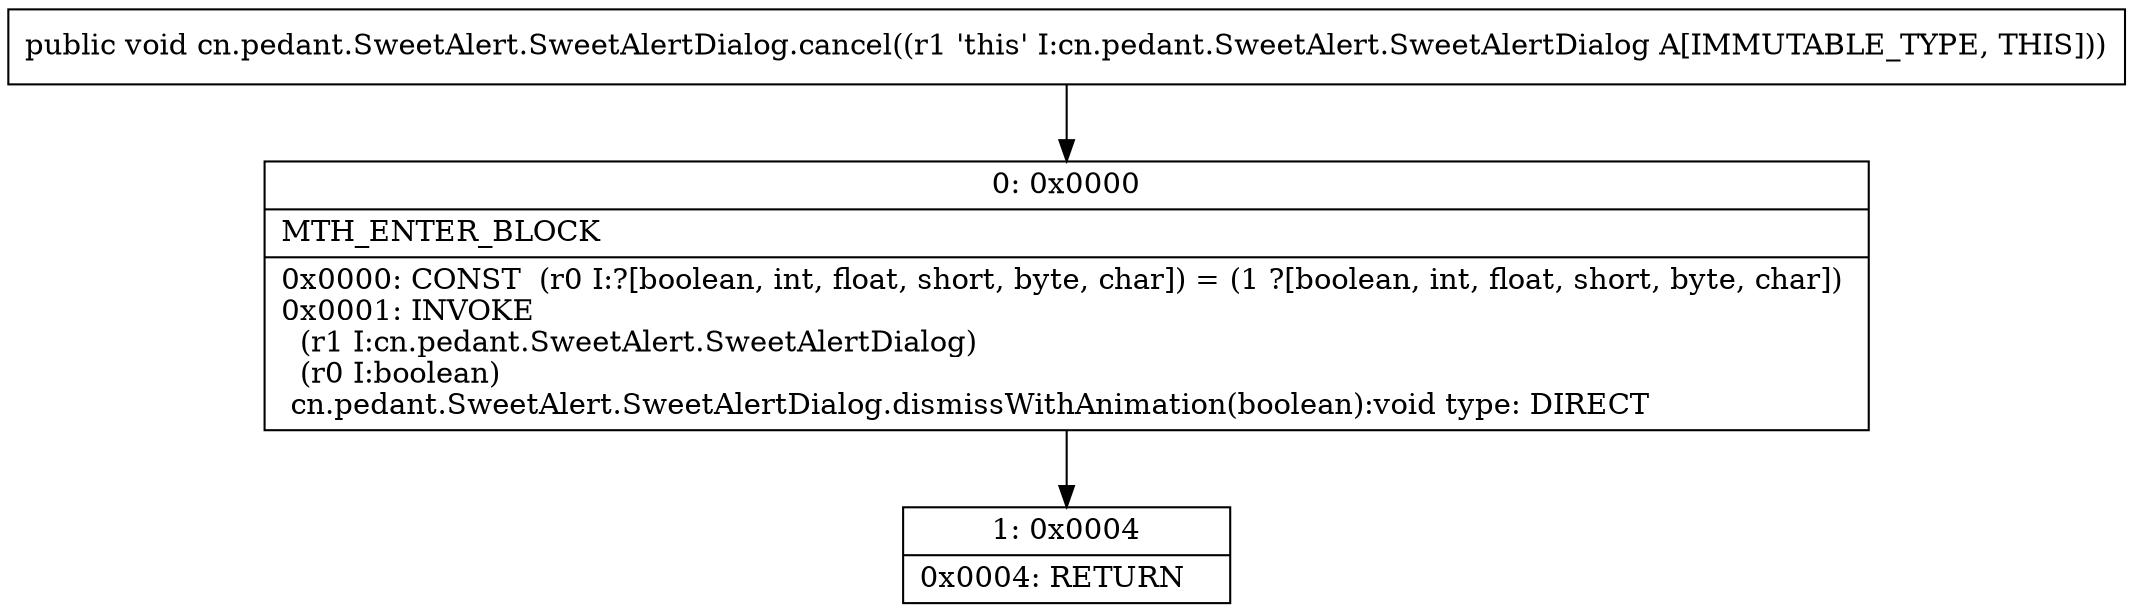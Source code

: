 digraph "CFG forcn.pedant.SweetAlert.SweetAlertDialog.cancel()V" {
Node_0 [shape=record,label="{0\:\ 0x0000|MTH_ENTER_BLOCK\l|0x0000: CONST  (r0 I:?[boolean, int, float, short, byte, char]) = (1 ?[boolean, int, float, short, byte, char]) \l0x0001: INVOKE  \l  (r1 I:cn.pedant.SweetAlert.SweetAlertDialog)\l  (r0 I:boolean)\l cn.pedant.SweetAlert.SweetAlertDialog.dismissWithAnimation(boolean):void type: DIRECT \l}"];
Node_1 [shape=record,label="{1\:\ 0x0004|0x0004: RETURN   \l}"];
MethodNode[shape=record,label="{public void cn.pedant.SweetAlert.SweetAlertDialog.cancel((r1 'this' I:cn.pedant.SweetAlert.SweetAlertDialog A[IMMUTABLE_TYPE, THIS])) }"];
MethodNode -> Node_0;
Node_0 -> Node_1;
}

